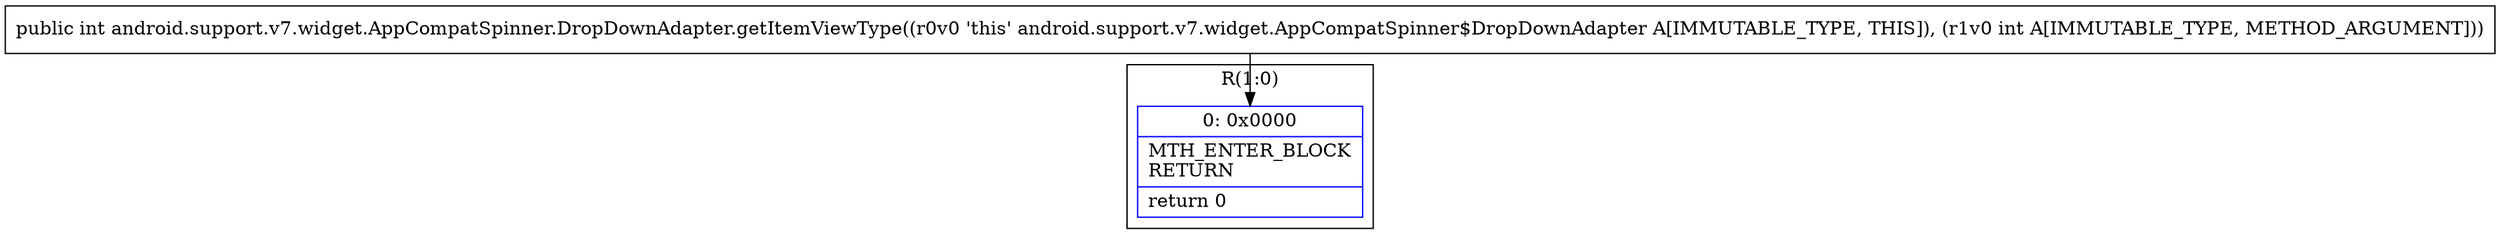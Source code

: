 digraph "CFG forandroid.support.v7.widget.AppCompatSpinner.DropDownAdapter.getItemViewType(I)I" {
subgraph cluster_Region_1221973376 {
label = "R(1:0)";
node [shape=record,color=blue];
Node_0 [shape=record,label="{0\:\ 0x0000|MTH_ENTER_BLOCK\lRETURN\l|return 0\l}"];
}
MethodNode[shape=record,label="{public int android.support.v7.widget.AppCompatSpinner.DropDownAdapter.getItemViewType((r0v0 'this' android.support.v7.widget.AppCompatSpinner$DropDownAdapter A[IMMUTABLE_TYPE, THIS]), (r1v0 int A[IMMUTABLE_TYPE, METHOD_ARGUMENT])) }"];
MethodNode -> Node_0;
}

